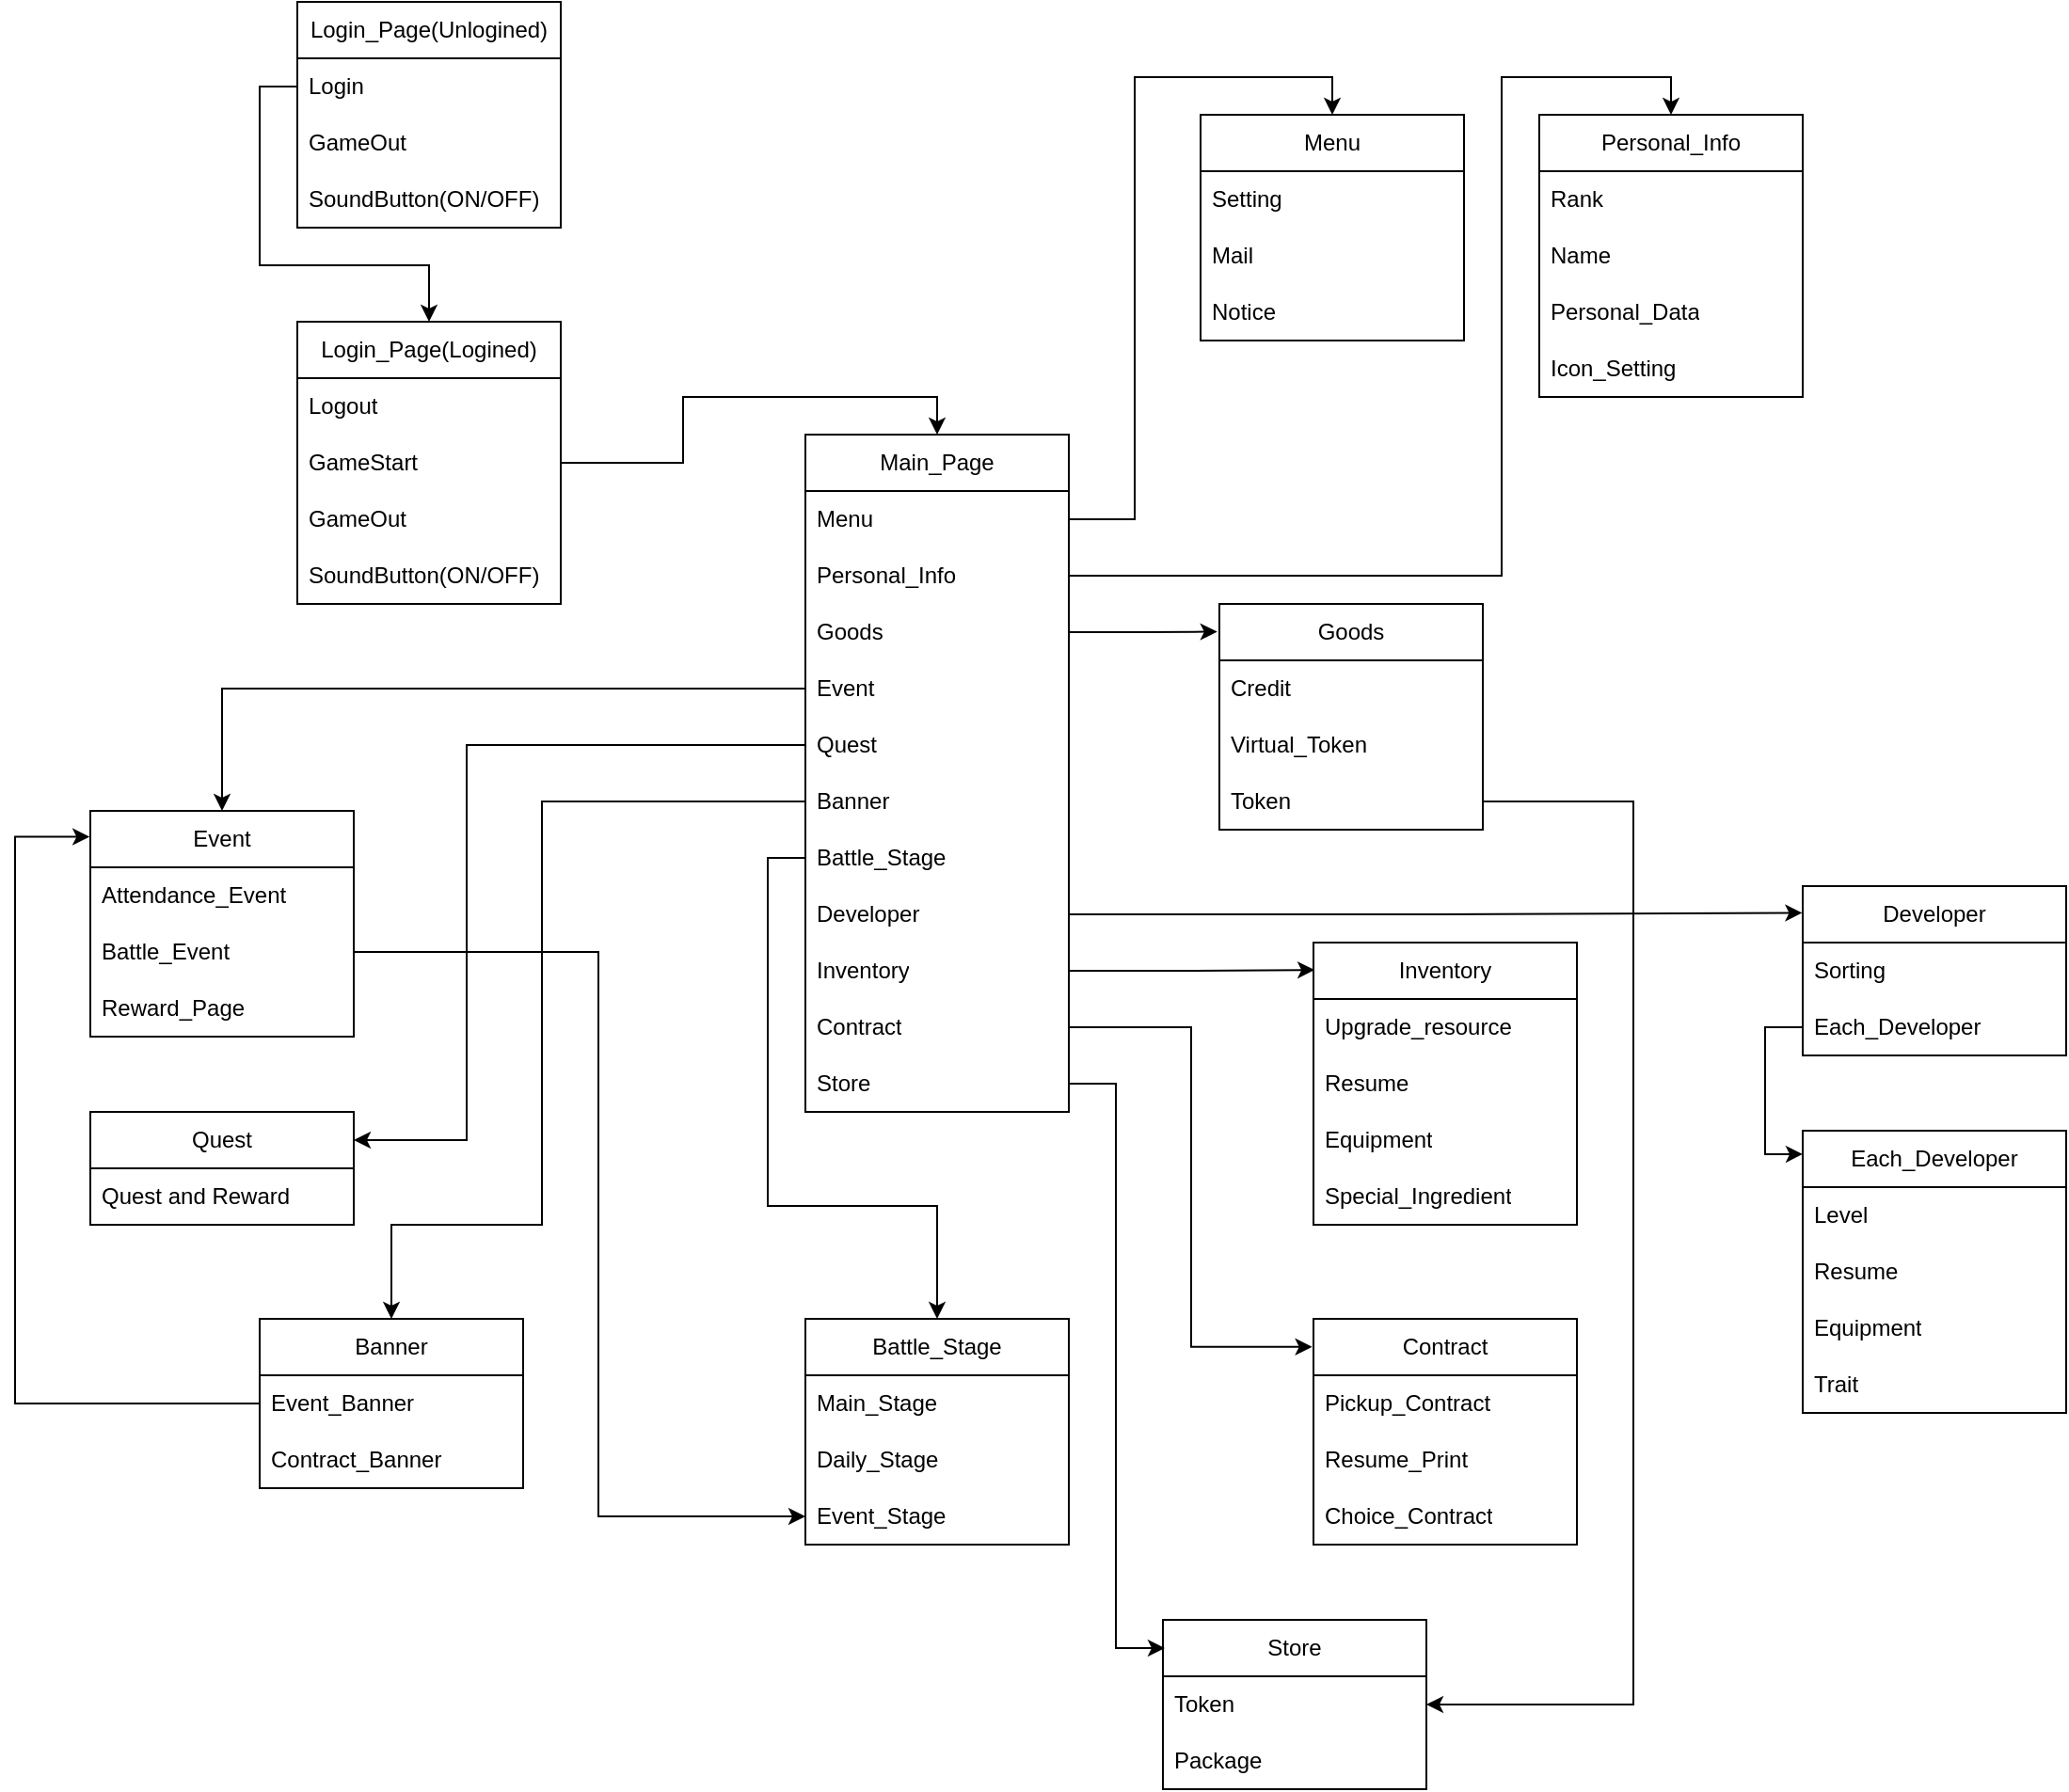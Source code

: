 <mxfile version="21.7.5" type="device">
  <diagram id="C5RBs43oDa-KdzZeNtuy" name="Page-1">
    <mxGraphModel dx="3392" dy="1648" grid="1" gridSize="10" guides="1" tooltips="1" connect="1" arrows="1" fold="1" page="1" pageScale="1" pageWidth="827" pageHeight="1169" math="0" shadow="0">
      <root>
        <mxCell id="WIyWlLk6GJQsqaUBKTNV-0" />
        <mxCell id="WIyWlLk6GJQsqaUBKTNV-1" parent="WIyWlLk6GJQsqaUBKTNV-0" />
        <mxCell id="oe8OLzddRAfGuann1k94-2" value="Main_Page" style="swimlane;fontStyle=0;childLayout=stackLayout;horizontal=1;startSize=30;horizontalStack=0;resizeParent=1;resizeParentMax=0;resizeLast=0;collapsible=1;marginBottom=0;whiteSpace=wrap;html=1;" parent="WIyWlLk6GJQsqaUBKTNV-1" vertex="1">
          <mxGeometry x="-100" y="340" width="140" height="360" as="geometry" />
        </mxCell>
        <mxCell id="oe8OLzddRAfGuann1k94-3" value="Menu" style="text;strokeColor=none;fillColor=none;align=left;verticalAlign=middle;spacingLeft=4;spacingRight=4;overflow=hidden;points=[[0,0.5],[1,0.5]];portConstraint=eastwest;rotatable=0;whiteSpace=wrap;html=1;" parent="oe8OLzddRAfGuann1k94-2" vertex="1">
          <mxGeometry y="30" width="140" height="30" as="geometry" />
        </mxCell>
        <mxCell id="oe8OLzddRAfGuann1k94-4" value="Personal_Info" style="text;strokeColor=none;fillColor=none;align=left;verticalAlign=middle;spacingLeft=4;spacingRight=4;overflow=hidden;points=[[0,0.5],[1,0.5]];portConstraint=eastwest;rotatable=0;whiteSpace=wrap;html=1;" parent="oe8OLzddRAfGuann1k94-2" vertex="1">
          <mxGeometry y="60" width="140" height="30" as="geometry" />
        </mxCell>
        <mxCell id="oe8OLzddRAfGuann1k94-27" value="Goods" style="text;strokeColor=none;fillColor=none;align=left;verticalAlign=middle;spacingLeft=4;spacingRight=4;overflow=hidden;points=[[0,0.5],[1,0.5]];portConstraint=eastwest;rotatable=0;whiteSpace=wrap;html=1;" parent="oe8OLzddRAfGuann1k94-2" vertex="1">
          <mxGeometry y="90" width="140" height="30" as="geometry" />
        </mxCell>
        <mxCell id="oe8OLzddRAfGuann1k94-28" value="Event" style="text;strokeColor=none;fillColor=none;align=left;verticalAlign=middle;spacingLeft=4;spacingRight=4;overflow=hidden;points=[[0,0.5],[1,0.5]];portConstraint=eastwest;rotatable=0;whiteSpace=wrap;html=1;" parent="oe8OLzddRAfGuann1k94-2" vertex="1">
          <mxGeometry y="120" width="140" height="30" as="geometry" />
        </mxCell>
        <mxCell id="oe8OLzddRAfGuann1k94-29" value="Quest" style="text;strokeColor=none;fillColor=none;align=left;verticalAlign=middle;spacingLeft=4;spacingRight=4;overflow=hidden;points=[[0,0.5],[1,0.5]];portConstraint=eastwest;rotatable=0;whiteSpace=wrap;html=1;" parent="oe8OLzddRAfGuann1k94-2" vertex="1">
          <mxGeometry y="150" width="140" height="30" as="geometry" />
        </mxCell>
        <mxCell id="oe8OLzddRAfGuann1k94-33" value="Banner" style="text;strokeColor=none;fillColor=none;align=left;verticalAlign=middle;spacingLeft=4;spacingRight=4;overflow=hidden;points=[[0,0.5],[1,0.5]];portConstraint=eastwest;rotatable=0;whiteSpace=wrap;html=1;" parent="oe8OLzddRAfGuann1k94-2" vertex="1">
          <mxGeometry y="180" width="140" height="30" as="geometry" />
        </mxCell>
        <mxCell id="oe8OLzddRAfGuann1k94-32" value="Battle_Stage" style="text;strokeColor=none;fillColor=none;align=left;verticalAlign=middle;spacingLeft=4;spacingRight=4;overflow=hidden;points=[[0,0.5],[1,0.5]];portConstraint=eastwest;rotatable=0;whiteSpace=wrap;html=1;" parent="oe8OLzddRAfGuann1k94-2" vertex="1">
          <mxGeometry y="210" width="140" height="30" as="geometry" />
        </mxCell>
        <mxCell id="oe8OLzddRAfGuann1k94-31" value="Developer" style="text;strokeColor=none;fillColor=none;align=left;verticalAlign=middle;spacingLeft=4;spacingRight=4;overflow=hidden;points=[[0,0.5],[1,0.5]];portConstraint=eastwest;rotatable=0;whiteSpace=wrap;html=1;" parent="oe8OLzddRAfGuann1k94-2" vertex="1">
          <mxGeometry y="240" width="140" height="30" as="geometry" />
        </mxCell>
        <mxCell id="oe8OLzddRAfGuann1k94-30" value="Inventory" style="text;strokeColor=none;fillColor=none;align=left;verticalAlign=middle;spacingLeft=4;spacingRight=4;overflow=hidden;points=[[0,0.5],[1,0.5]];portConstraint=eastwest;rotatable=0;whiteSpace=wrap;html=1;" parent="oe8OLzddRAfGuann1k94-2" vertex="1">
          <mxGeometry y="270" width="140" height="30" as="geometry" />
        </mxCell>
        <mxCell id="oe8OLzddRAfGuann1k94-37" value="Contract" style="text;strokeColor=none;fillColor=none;align=left;verticalAlign=middle;spacingLeft=4;spacingRight=4;overflow=hidden;points=[[0,0.5],[1,0.5]];portConstraint=eastwest;rotatable=0;whiteSpace=wrap;html=1;" parent="oe8OLzddRAfGuann1k94-2" vertex="1">
          <mxGeometry y="300" width="140" height="30" as="geometry" />
        </mxCell>
        <mxCell id="oe8OLzddRAfGuann1k94-34" value="Store" style="text;strokeColor=none;fillColor=none;align=left;verticalAlign=middle;spacingLeft=4;spacingRight=4;overflow=hidden;points=[[0,0.5],[1,0.5]];portConstraint=eastwest;rotatable=0;whiteSpace=wrap;html=1;" parent="oe8OLzddRAfGuann1k94-2" vertex="1">
          <mxGeometry y="330" width="140" height="30" as="geometry" />
        </mxCell>
        <mxCell id="oe8OLzddRAfGuann1k94-6" value="Login_Page(Unlogined)" style="swimlane;fontStyle=0;childLayout=stackLayout;horizontal=1;startSize=30;horizontalStack=0;resizeParent=1;resizeParentMax=0;resizeLast=0;collapsible=1;marginBottom=0;whiteSpace=wrap;html=1;" parent="WIyWlLk6GJQsqaUBKTNV-1" vertex="1">
          <mxGeometry x="-370" y="110" width="140" height="120" as="geometry" />
        </mxCell>
        <mxCell id="oe8OLzddRAfGuann1k94-7" value="Login" style="text;strokeColor=none;fillColor=none;align=left;verticalAlign=middle;spacingLeft=4;spacingRight=4;overflow=hidden;points=[[0,0.5],[1,0.5]];portConstraint=eastwest;rotatable=0;whiteSpace=wrap;html=1;" parent="oe8OLzddRAfGuann1k94-6" vertex="1">
          <mxGeometry y="30" width="140" height="30" as="geometry" />
        </mxCell>
        <mxCell id="oe8OLzddRAfGuann1k94-9" value="GameOut" style="text;strokeColor=none;fillColor=none;align=left;verticalAlign=middle;spacingLeft=4;spacingRight=4;overflow=hidden;points=[[0,0.5],[1,0.5]];portConstraint=eastwest;rotatable=0;whiteSpace=wrap;html=1;" parent="oe8OLzddRAfGuann1k94-6" vertex="1">
          <mxGeometry y="60" width="140" height="30" as="geometry" />
        </mxCell>
        <mxCell id="oe8OLzddRAfGuann1k94-21" value="SoundButton(ON/OFF)" style="text;strokeColor=none;fillColor=none;align=left;verticalAlign=middle;spacingLeft=4;spacingRight=4;overflow=hidden;points=[[0,0.5],[1,0.5]];portConstraint=eastwest;rotatable=0;whiteSpace=wrap;html=1;" parent="oe8OLzddRAfGuann1k94-6" vertex="1">
          <mxGeometry y="90" width="140" height="30" as="geometry" />
        </mxCell>
        <mxCell id="oe8OLzddRAfGuann1k94-12" value="Login_Page(Logined)" style="swimlane;fontStyle=0;childLayout=stackLayout;horizontal=1;startSize=30;horizontalStack=0;resizeParent=1;resizeParentMax=0;resizeLast=0;collapsible=1;marginBottom=0;whiteSpace=wrap;html=1;" parent="WIyWlLk6GJQsqaUBKTNV-1" vertex="1">
          <mxGeometry x="-370" y="280" width="140" height="150" as="geometry">
            <mxRectangle x="-770" y="220" width="160" height="30" as="alternateBounds" />
          </mxGeometry>
        </mxCell>
        <mxCell id="oe8OLzddRAfGuann1k94-14" value="Logout" style="text;strokeColor=none;fillColor=none;align=left;verticalAlign=middle;spacingLeft=4;spacingRight=4;overflow=hidden;points=[[0,0.5],[1,0.5]];portConstraint=eastwest;rotatable=0;whiteSpace=wrap;html=1;shadow=1;" parent="oe8OLzddRAfGuann1k94-12" vertex="1">
          <mxGeometry y="30" width="140" height="30" as="geometry" />
        </mxCell>
        <mxCell id="oe8OLzddRAfGuann1k94-13" value="GameStart" style="text;strokeColor=none;fillColor=none;align=left;verticalAlign=middle;spacingLeft=4;spacingRight=4;overflow=hidden;points=[[0,0.5],[1,0.5]];portConstraint=eastwest;rotatable=0;whiteSpace=wrap;html=1;" parent="oe8OLzddRAfGuann1k94-12" vertex="1">
          <mxGeometry y="60" width="140" height="30" as="geometry" />
        </mxCell>
        <mxCell id="oe8OLzddRAfGuann1k94-19" value="GameOut" style="text;strokeColor=none;fillColor=none;align=left;verticalAlign=middle;spacingLeft=4;spacingRight=4;overflow=hidden;points=[[0,0.5],[1,0.5]];portConstraint=eastwest;rotatable=0;whiteSpace=wrap;html=1;shadow=1;" parent="oe8OLzddRAfGuann1k94-12" vertex="1">
          <mxGeometry y="90" width="140" height="30" as="geometry" />
        </mxCell>
        <mxCell id="oe8OLzddRAfGuann1k94-22" value="SoundButton(ON/OFF)" style="text;strokeColor=none;fillColor=none;align=left;verticalAlign=middle;spacingLeft=4;spacingRight=4;overflow=hidden;points=[[0,0.5],[1,0.5]];portConstraint=eastwest;rotatable=0;whiteSpace=wrap;html=1;shadow=1;" parent="oe8OLzddRAfGuann1k94-12" vertex="1">
          <mxGeometry y="120" width="140" height="30" as="geometry" />
        </mxCell>
        <mxCell id="oe8OLzddRAfGuann1k94-35" style="edgeStyle=orthogonalEdgeStyle;rounded=0;orthogonalLoop=1;jettySize=auto;html=1;entryX=0.5;entryY=0;entryDx=0;entryDy=0;" parent="WIyWlLk6GJQsqaUBKTNV-1" source="oe8OLzddRAfGuann1k94-13" target="oe8OLzddRAfGuann1k94-2" edge="1">
          <mxGeometry relative="1" as="geometry" />
        </mxCell>
        <mxCell id="oe8OLzddRAfGuann1k94-36" style="edgeStyle=orthogonalEdgeStyle;rounded=0;orthogonalLoop=1;jettySize=auto;html=1;entryX=0.5;entryY=0;entryDx=0;entryDy=0;" parent="WIyWlLk6GJQsqaUBKTNV-1" source="oe8OLzddRAfGuann1k94-7" target="oe8OLzddRAfGuann1k94-12" edge="1">
          <mxGeometry relative="1" as="geometry">
            <Array as="points">
              <mxPoint x="-390" y="155" />
              <mxPoint x="-390" y="250" />
              <mxPoint x="-300" y="250" />
            </Array>
          </mxGeometry>
        </mxCell>
        <mxCell id="oe8OLzddRAfGuann1k94-38" value="Menu" style="swimlane;fontStyle=0;childLayout=stackLayout;horizontal=1;startSize=30;horizontalStack=0;resizeParent=1;resizeParentMax=0;resizeLast=0;collapsible=1;marginBottom=0;whiteSpace=wrap;html=1;" parent="WIyWlLk6GJQsqaUBKTNV-1" vertex="1">
          <mxGeometry x="110" y="170" width="140" height="120" as="geometry" />
        </mxCell>
        <mxCell id="oe8OLzddRAfGuann1k94-39" value="Setting" style="text;strokeColor=none;fillColor=none;align=left;verticalAlign=middle;spacingLeft=4;spacingRight=4;overflow=hidden;points=[[0,0.5],[1,0.5]];portConstraint=eastwest;rotatable=0;whiteSpace=wrap;html=1;" parent="oe8OLzddRAfGuann1k94-38" vertex="1">
          <mxGeometry y="30" width="140" height="30" as="geometry" />
        </mxCell>
        <mxCell id="oe8OLzddRAfGuann1k94-40" value="Mail" style="text;strokeColor=none;fillColor=none;align=left;verticalAlign=middle;spacingLeft=4;spacingRight=4;overflow=hidden;points=[[0,0.5],[1,0.5]];portConstraint=eastwest;rotatable=0;whiteSpace=wrap;html=1;" parent="oe8OLzddRAfGuann1k94-38" vertex="1">
          <mxGeometry y="60" width="140" height="30" as="geometry" />
        </mxCell>
        <mxCell id="oe8OLzddRAfGuann1k94-41" value="Notice" style="text;strokeColor=none;fillColor=none;align=left;verticalAlign=middle;spacingLeft=4;spacingRight=4;overflow=hidden;points=[[0,0.5],[1,0.5]];portConstraint=eastwest;rotatable=0;whiteSpace=wrap;html=1;" parent="oe8OLzddRAfGuann1k94-38" vertex="1">
          <mxGeometry y="90" width="140" height="30" as="geometry" />
        </mxCell>
        <mxCell id="oe8OLzddRAfGuann1k94-42" style="edgeStyle=orthogonalEdgeStyle;rounded=0;orthogonalLoop=1;jettySize=auto;html=1;entryX=0.5;entryY=0;entryDx=0;entryDy=0;" parent="WIyWlLk6GJQsqaUBKTNV-1" source="oe8OLzddRAfGuann1k94-3" target="oe8OLzddRAfGuann1k94-38" edge="1">
          <mxGeometry relative="1" as="geometry" />
        </mxCell>
        <mxCell id="oe8OLzddRAfGuann1k94-47" value="Personal_Info" style="swimlane;fontStyle=0;childLayout=stackLayout;horizontal=1;startSize=30;horizontalStack=0;resizeParent=1;resizeParentMax=0;resizeLast=0;collapsible=1;marginBottom=0;whiteSpace=wrap;html=1;" parent="WIyWlLk6GJQsqaUBKTNV-1" vertex="1">
          <mxGeometry x="290" y="170" width="140" height="150" as="geometry" />
        </mxCell>
        <mxCell id="oe8OLzddRAfGuann1k94-48" value="Rank" style="text;strokeColor=none;fillColor=none;align=left;verticalAlign=middle;spacingLeft=4;spacingRight=4;overflow=hidden;points=[[0,0.5],[1,0.5]];portConstraint=eastwest;rotatable=0;whiteSpace=wrap;html=1;" parent="oe8OLzddRAfGuann1k94-47" vertex="1">
          <mxGeometry y="30" width="140" height="30" as="geometry" />
        </mxCell>
        <mxCell id="oe8OLzddRAfGuann1k94-49" value="Name" style="text;strokeColor=none;fillColor=none;align=left;verticalAlign=middle;spacingLeft=4;spacingRight=4;overflow=hidden;points=[[0,0.5],[1,0.5]];portConstraint=eastwest;rotatable=0;whiteSpace=wrap;html=1;" parent="oe8OLzddRAfGuann1k94-47" vertex="1">
          <mxGeometry y="60" width="140" height="30" as="geometry" />
        </mxCell>
        <mxCell id="oe8OLzddRAfGuann1k94-50" value="Personal_Data" style="text;strokeColor=none;fillColor=none;align=left;verticalAlign=middle;spacingLeft=4;spacingRight=4;overflow=hidden;points=[[0,0.5],[1,0.5]];portConstraint=eastwest;rotatable=0;whiteSpace=wrap;html=1;" parent="oe8OLzddRAfGuann1k94-47" vertex="1">
          <mxGeometry y="90" width="140" height="30" as="geometry" />
        </mxCell>
        <mxCell id="oe8OLzddRAfGuann1k94-52" value="Icon_Setting" style="text;strokeColor=none;fillColor=none;align=left;verticalAlign=middle;spacingLeft=4;spacingRight=4;overflow=hidden;points=[[0,0.5],[1,0.5]];portConstraint=eastwest;rotatable=0;whiteSpace=wrap;html=1;" parent="oe8OLzddRAfGuann1k94-47" vertex="1">
          <mxGeometry y="120" width="140" height="30" as="geometry" />
        </mxCell>
        <mxCell id="oe8OLzddRAfGuann1k94-53" style="edgeStyle=orthogonalEdgeStyle;rounded=0;orthogonalLoop=1;jettySize=auto;html=1;entryX=0.5;entryY=0;entryDx=0;entryDy=0;" parent="WIyWlLk6GJQsqaUBKTNV-1" source="oe8OLzddRAfGuann1k94-4" target="oe8OLzddRAfGuann1k94-47" edge="1">
          <mxGeometry relative="1" as="geometry">
            <Array as="points">
              <mxPoint x="270" y="415" />
              <mxPoint x="270" y="150" />
              <mxPoint x="360" y="150" />
            </Array>
          </mxGeometry>
        </mxCell>
        <mxCell id="oe8OLzddRAfGuann1k94-55" value="Event" style="swimlane;fontStyle=0;childLayout=stackLayout;horizontal=1;startSize=30;horizontalStack=0;resizeParent=1;resizeParentMax=0;resizeLast=0;collapsible=1;marginBottom=0;whiteSpace=wrap;html=1;" parent="WIyWlLk6GJQsqaUBKTNV-1" vertex="1">
          <mxGeometry x="-480" y="540" width="140" height="120" as="geometry" />
        </mxCell>
        <mxCell id="oe8OLzddRAfGuann1k94-56" value="Attendance_Event" style="text;strokeColor=none;fillColor=none;align=left;verticalAlign=middle;spacingLeft=4;spacingRight=4;overflow=hidden;points=[[0,0.5],[1,0.5]];portConstraint=eastwest;rotatable=0;whiteSpace=wrap;html=1;" parent="oe8OLzddRAfGuann1k94-55" vertex="1">
          <mxGeometry y="30" width="140" height="30" as="geometry" />
        </mxCell>
        <mxCell id="oe8OLzddRAfGuann1k94-57" value="Battle_Event" style="text;strokeColor=none;fillColor=none;align=left;verticalAlign=middle;spacingLeft=4;spacingRight=4;overflow=hidden;points=[[0,0.5],[1,0.5]];portConstraint=eastwest;rotatable=0;whiteSpace=wrap;html=1;" parent="oe8OLzddRAfGuann1k94-55" vertex="1">
          <mxGeometry y="60" width="140" height="30" as="geometry" />
        </mxCell>
        <mxCell id="oe8OLzddRAfGuann1k94-58" value="Reward_Page" style="text;strokeColor=none;fillColor=none;align=left;verticalAlign=middle;spacingLeft=4;spacingRight=4;overflow=hidden;points=[[0,0.5],[1,0.5]];portConstraint=eastwest;rotatable=0;whiteSpace=wrap;html=1;" parent="oe8OLzddRAfGuann1k94-55" vertex="1">
          <mxGeometry y="90" width="140" height="30" as="geometry" />
        </mxCell>
        <mxCell id="oe8OLzddRAfGuann1k94-60" style="edgeStyle=orthogonalEdgeStyle;rounded=0;orthogonalLoop=1;jettySize=auto;html=1;entryX=0.5;entryY=0;entryDx=0;entryDy=0;" parent="WIyWlLk6GJQsqaUBKTNV-1" source="oe8OLzddRAfGuann1k94-28" target="oe8OLzddRAfGuann1k94-55" edge="1">
          <mxGeometry relative="1" as="geometry">
            <Array as="points">
              <mxPoint x="-410" y="475" />
            </Array>
          </mxGeometry>
        </mxCell>
        <mxCell id="oe8OLzddRAfGuann1k94-61" value="Quest" style="swimlane;fontStyle=0;childLayout=stackLayout;horizontal=1;startSize=30;horizontalStack=0;resizeParent=1;resizeParentMax=0;resizeLast=0;collapsible=1;marginBottom=0;whiteSpace=wrap;html=1;" parent="WIyWlLk6GJQsqaUBKTNV-1" vertex="1">
          <mxGeometry x="-480" y="700" width="140" height="60" as="geometry" />
        </mxCell>
        <mxCell id="oe8OLzddRAfGuann1k94-62" value="Quest and Reward" style="text;strokeColor=none;fillColor=none;align=left;verticalAlign=middle;spacingLeft=4;spacingRight=4;overflow=hidden;points=[[0,0.5],[1,0.5]];portConstraint=eastwest;rotatable=0;whiteSpace=wrap;html=1;" parent="oe8OLzddRAfGuann1k94-61" vertex="1">
          <mxGeometry y="30" width="140" height="30" as="geometry" />
        </mxCell>
        <mxCell id="oe8OLzddRAfGuann1k94-65" style="edgeStyle=orthogonalEdgeStyle;rounded=0;orthogonalLoop=1;jettySize=auto;html=1;entryX=1;entryY=0.25;entryDx=0;entryDy=0;" parent="WIyWlLk6GJQsqaUBKTNV-1" source="oe8OLzddRAfGuann1k94-29" target="oe8OLzddRAfGuann1k94-61" edge="1">
          <mxGeometry relative="1" as="geometry">
            <Array as="points">
              <mxPoint x="-280" y="505" />
              <mxPoint x="-280" y="715" />
            </Array>
          </mxGeometry>
        </mxCell>
        <mxCell id="oe8OLzddRAfGuann1k94-66" value="Banner" style="swimlane;fontStyle=0;childLayout=stackLayout;horizontal=1;startSize=30;horizontalStack=0;resizeParent=1;resizeParentMax=0;resizeLast=0;collapsible=1;marginBottom=0;whiteSpace=wrap;html=1;" parent="WIyWlLk6GJQsqaUBKTNV-1" vertex="1">
          <mxGeometry x="-390" y="810" width="140" height="90" as="geometry" />
        </mxCell>
        <mxCell id="oe8OLzddRAfGuann1k94-67" value="Event_Banner" style="text;strokeColor=none;fillColor=none;align=left;verticalAlign=middle;spacingLeft=4;spacingRight=4;overflow=hidden;points=[[0,0.5],[1,0.5]];portConstraint=eastwest;rotatable=0;whiteSpace=wrap;html=1;" parent="oe8OLzddRAfGuann1k94-66" vertex="1">
          <mxGeometry y="30" width="140" height="30" as="geometry" />
        </mxCell>
        <mxCell id="oe8OLzddRAfGuann1k94-73" value="Contract_Banner" style="text;strokeColor=none;fillColor=none;align=left;verticalAlign=middle;spacingLeft=4;spacingRight=4;overflow=hidden;points=[[0,0.5],[1,0.5]];portConstraint=eastwest;rotatable=0;whiteSpace=wrap;html=1;" parent="oe8OLzddRAfGuann1k94-66" vertex="1">
          <mxGeometry y="60" width="140" height="30" as="geometry" />
        </mxCell>
        <mxCell id="oe8OLzddRAfGuann1k94-70" style="edgeStyle=orthogonalEdgeStyle;rounded=0;orthogonalLoop=1;jettySize=auto;html=1;entryX=0.5;entryY=0;entryDx=0;entryDy=0;" parent="WIyWlLk6GJQsqaUBKTNV-1" source="oe8OLzddRAfGuann1k94-33" target="oe8OLzddRAfGuann1k94-66" edge="1">
          <mxGeometry relative="1" as="geometry">
            <Array as="points">
              <mxPoint x="-240" y="535" />
              <mxPoint x="-240" y="760" />
              <mxPoint x="-320" y="760" />
            </Array>
          </mxGeometry>
        </mxCell>
        <mxCell id="oe8OLzddRAfGuann1k94-72" style="edgeStyle=orthogonalEdgeStyle;rounded=0;orthogonalLoop=1;jettySize=auto;html=1;entryX=-0.003;entryY=0.115;entryDx=0;entryDy=0;entryPerimeter=0;" parent="WIyWlLk6GJQsqaUBKTNV-1" source="oe8OLzddRAfGuann1k94-67" target="oe8OLzddRAfGuann1k94-55" edge="1">
          <mxGeometry relative="1" as="geometry">
            <mxPoint x="-510" y="570" as="targetPoint" />
            <Array as="points">
              <mxPoint x="-520" y="855" />
              <mxPoint x="-520" y="554" />
            </Array>
          </mxGeometry>
        </mxCell>
        <mxCell id="oe8OLzddRAfGuann1k94-74" value="Battle_Stage" style="swimlane;fontStyle=0;childLayout=stackLayout;horizontal=1;startSize=30;horizontalStack=0;resizeParent=1;resizeParentMax=0;resizeLast=0;collapsible=1;marginBottom=0;whiteSpace=wrap;html=1;" parent="WIyWlLk6GJQsqaUBKTNV-1" vertex="1">
          <mxGeometry x="-100" y="810" width="140" height="120" as="geometry" />
        </mxCell>
        <mxCell id="oe8OLzddRAfGuann1k94-75" value="Main_Stage" style="text;strokeColor=none;fillColor=none;align=left;verticalAlign=middle;spacingLeft=4;spacingRight=4;overflow=hidden;points=[[0,0.5],[1,0.5]];portConstraint=eastwest;rotatable=0;whiteSpace=wrap;html=1;" parent="oe8OLzddRAfGuann1k94-74" vertex="1">
          <mxGeometry y="30" width="140" height="30" as="geometry" />
        </mxCell>
        <mxCell id="oe8OLzddRAfGuann1k94-76" value="Daily_Stage" style="text;strokeColor=none;fillColor=none;align=left;verticalAlign=middle;spacingLeft=4;spacingRight=4;overflow=hidden;points=[[0,0.5],[1,0.5]];portConstraint=eastwest;rotatable=0;whiteSpace=wrap;html=1;" parent="oe8OLzddRAfGuann1k94-74" vertex="1">
          <mxGeometry y="60" width="140" height="30" as="geometry" />
        </mxCell>
        <mxCell id="oe8OLzddRAfGuann1k94-77" value="Event_Stage" style="text;strokeColor=none;fillColor=none;align=left;verticalAlign=middle;spacingLeft=4;spacingRight=4;overflow=hidden;points=[[0,0.5],[1,0.5]];portConstraint=eastwest;rotatable=0;whiteSpace=wrap;html=1;" parent="oe8OLzddRAfGuann1k94-74" vertex="1">
          <mxGeometry y="90" width="140" height="30" as="geometry" />
        </mxCell>
        <mxCell id="oe8OLzddRAfGuann1k94-78" style="edgeStyle=orthogonalEdgeStyle;rounded=0;orthogonalLoop=1;jettySize=auto;html=1;" parent="WIyWlLk6GJQsqaUBKTNV-1" source="oe8OLzddRAfGuann1k94-32" target="oe8OLzddRAfGuann1k94-74" edge="1">
          <mxGeometry relative="1" as="geometry">
            <Array as="points">
              <mxPoint x="-120" y="565" />
              <mxPoint x="-120" y="750" />
              <mxPoint x="-30" y="750" />
            </Array>
          </mxGeometry>
        </mxCell>
        <mxCell id="oe8OLzddRAfGuann1k94-80" style="edgeStyle=orthogonalEdgeStyle;rounded=0;orthogonalLoop=1;jettySize=auto;html=1;entryX=0;entryY=0.5;entryDx=0;entryDy=0;" parent="WIyWlLk6GJQsqaUBKTNV-1" source="oe8OLzddRAfGuann1k94-57" target="oe8OLzddRAfGuann1k94-77" edge="1">
          <mxGeometry relative="1" as="geometry">
            <Array as="points">
              <mxPoint x="-210" y="615" />
              <mxPoint x="-210" y="915" />
            </Array>
          </mxGeometry>
        </mxCell>
        <mxCell id="oe8OLzddRAfGuann1k94-82" value="Developer" style="swimlane;fontStyle=0;childLayout=stackLayout;horizontal=1;startSize=30;horizontalStack=0;resizeParent=1;resizeParentMax=0;resizeLast=0;collapsible=1;marginBottom=0;whiteSpace=wrap;html=1;" parent="WIyWlLk6GJQsqaUBKTNV-1" vertex="1">
          <mxGeometry x="430" y="580" width="140" height="90" as="geometry" />
        </mxCell>
        <mxCell id="oe8OLzddRAfGuann1k94-84" value="Sorting" style="text;strokeColor=none;fillColor=none;align=left;verticalAlign=middle;spacingLeft=4;spacingRight=4;overflow=hidden;points=[[0,0.5],[1,0.5]];portConstraint=eastwest;rotatable=0;whiteSpace=wrap;html=1;" parent="oe8OLzddRAfGuann1k94-82" vertex="1">
          <mxGeometry y="30" width="140" height="30" as="geometry" />
        </mxCell>
        <mxCell id="oe8OLzddRAfGuann1k94-85" value="Each_Developer" style="text;strokeColor=none;fillColor=none;align=left;verticalAlign=middle;spacingLeft=4;spacingRight=4;overflow=hidden;points=[[0,0.5],[1,0.5]];portConstraint=eastwest;rotatable=0;whiteSpace=wrap;html=1;" parent="oe8OLzddRAfGuann1k94-82" vertex="1">
          <mxGeometry y="60" width="140" height="30" as="geometry" />
        </mxCell>
        <mxCell id="oe8OLzddRAfGuann1k94-87" style="edgeStyle=orthogonalEdgeStyle;rounded=0;orthogonalLoop=1;jettySize=auto;html=1;entryX=-0.002;entryY=0.158;entryDx=0;entryDy=0;entryPerimeter=0;" parent="WIyWlLk6GJQsqaUBKTNV-1" source="oe8OLzddRAfGuann1k94-31" target="oe8OLzddRAfGuann1k94-82" edge="1">
          <mxGeometry relative="1" as="geometry" />
        </mxCell>
        <mxCell id="oe8OLzddRAfGuann1k94-88" value="Inventory" style="swimlane;fontStyle=0;childLayout=stackLayout;horizontal=1;startSize=30;horizontalStack=0;resizeParent=1;resizeParentMax=0;resizeLast=0;collapsible=1;marginBottom=0;whiteSpace=wrap;html=1;" parent="WIyWlLk6GJQsqaUBKTNV-1" vertex="1">
          <mxGeometry x="170" y="610" width="140" height="150" as="geometry" />
        </mxCell>
        <mxCell id="oe8OLzddRAfGuann1k94-89" value="Upgrade_resource" style="text;strokeColor=none;fillColor=none;align=left;verticalAlign=middle;spacingLeft=4;spacingRight=4;overflow=hidden;points=[[0,0.5],[1,0.5]];portConstraint=eastwest;rotatable=0;whiteSpace=wrap;html=1;" parent="oe8OLzddRAfGuann1k94-88" vertex="1">
          <mxGeometry y="30" width="140" height="30" as="geometry" />
        </mxCell>
        <mxCell id="oe8OLzddRAfGuann1k94-90" value="Resume" style="text;strokeColor=none;fillColor=none;align=left;verticalAlign=middle;spacingLeft=4;spacingRight=4;overflow=hidden;points=[[0,0.5],[1,0.5]];portConstraint=eastwest;rotatable=0;whiteSpace=wrap;html=1;" parent="oe8OLzddRAfGuann1k94-88" vertex="1">
          <mxGeometry y="60" width="140" height="30" as="geometry" />
        </mxCell>
        <mxCell id="oe8OLzddRAfGuann1k94-91" value="Equipment" style="text;strokeColor=none;fillColor=none;align=left;verticalAlign=middle;spacingLeft=4;spacingRight=4;overflow=hidden;points=[[0,0.5],[1,0.5]];portConstraint=eastwest;rotatable=0;whiteSpace=wrap;html=1;" parent="oe8OLzddRAfGuann1k94-88" vertex="1">
          <mxGeometry y="90" width="140" height="30" as="geometry" />
        </mxCell>
        <mxCell id="oe8OLzddRAfGuann1k94-93" value="Special_Ingredient" style="text;strokeColor=none;fillColor=none;align=left;verticalAlign=middle;spacingLeft=4;spacingRight=4;overflow=hidden;points=[[0,0.5],[1,0.5]];portConstraint=eastwest;rotatable=0;whiteSpace=wrap;html=1;" parent="oe8OLzddRAfGuann1k94-88" vertex="1">
          <mxGeometry y="120" width="140" height="30" as="geometry" />
        </mxCell>
        <mxCell id="oe8OLzddRAfGuann1k94-94" style="edgeStyle=orthogonalEdgeStyle;rounded=0;orthogonalLoop=1;jettySize=auto;html=1;entryX=0.004;entryY=0.097;entryDx=0;entryDy=0;entryPerimeter=0;" parent="WIyWlLk6GJQsqaUBKTNV-1" source="oe8OLzddRAfGuann1k94-30" target="oe8OLzddRAfGuann1k94-88" edge="1">
          <mxGeometry relative="1" as="geometry" />
        </mxCell>
        <mxCell id="oe8OLzddRAfGuann1k94-95" value="Contract" style="swimlane;fontStyle=0;childLayout=stackLayout;horizontal=1;startSize=30;horizontalStack=0;resizeParent=1;resizeParentMax=0;resizeLast=0;collapsible=1;marginBottom=0;whiteSpace=wrap;html=1;" parent="WIyWlLk6GJQsqaUBKTNV-1" vertex="1">
          <mxGeometry x="170" y="810" width="140" height="120" as="geometry" />
        </mxCell>
        <mxCell id="oe8OLzddRAfGuann1k94-96" value="Pickup_Contract" style="text;strokeColor=none;fillColor=none;align=left;verticalAlign=middle;spacingLeft=4;spacingRight=4;overflow=hidden;points=[[0,0.5],[1,0.5]];portConstraint=eastwest;rotatable=0;whiteSpace=wrap;html=1;" parent="oe8OLzddRAfGuann1k94-95" vertex="1">
          <mxGeometry y="30" width="140" height="30" as="geometry" />
        </mxCell>
        <mxCell id="oe8OLzddRAfGuann1k94-97" value="Resume_Print" style="text;strokeColor=none;fillColor=none;align=left;verticalAlign=middle;spacingLeft=4;spacingRight=4;overflow=hidden;points=[[0,0.5],[1,0.5]];portConstraint=eastwest;rotatable=0;whiteSpace=wrap;html=1;" parent="oe8OLzddRAfGuann1k94-95" vertex="1">
          <mxGeometry y="60" width="140" height="30" as="geometry" />
        </mxCell>
        <mxCell id="oe8OLzddRAfGuann1k94-98" value="Choice_Contract" style="text;strokeColor=none;fillColor=none;align=left;verticalAlign=middle;spacingLeft=4;spacingRight=4;overflow=hidden;points=[[0,0.5],[1,0.5]];portConstraint=eastwest;rotatable=0;whiteSpace=wrap;html=1;" parent="oe8OLzddRAfGuann1k94-95" vertex="1">
          <mxGeometry y="90" width="140" height="30" as="geometry" />
        </mxCell>
        <mxCell id="oe8OLzddRAfGuann1k94-99" style="edgeStyle=orthogonalEdgeStyle;rounded=0;orthogonalLoop=1;jettySize=auto;html=1;entryX=-0.005;entryY=0.124;entryDx=0;entryDy=0;entryPerimeter=0;" parent="WIyWlLk6GJQsqaUBKTNV-1" source="oe8OLzddRAfGuann1k94-37" target="oe8OLzddRAfGuann1k94-95" edge="1">
          <mxGeometry relative="1" as="geometry" />
        </mxCell>
        <mxCell id="oe8OLzddRAfGuann1k94-100" value="Store" style="swimlane;fontStyle=0;childLayout=stackLayout;horizontal=1;startSize=30;horizontalStack=0;resizeParent=1;resizeParentMax=0;resizeLast=0;collapsible=1;marginBottom=0;whiteSpace=wrap;html=1;" parent="WIyWlLk6GJQsqaUBKTNV-1" vertex="1">
          <mxGeometry x="90" y="970" width="140" height="90" as="geometry" />
        </mxCell>
        <mxCell id="oe8OLzddRAfGuann1k94-101" value="Token" style="text;strokeColor=none;fillColor=none;align=left;verticalAlign=middle;spacingLeft=4;spacingRight=4;overflow=hidden;points=[[0,0.5],[1,0.5]];portConstraint=eastwest;rotatable=0;whiteSpace=wrap;html=1;" parent="oe8OLzddRAfGuann1k94-100" vertex="1">
          <mxGeometry y="30" width="140" height="30" as="geometry" />
        </mxCell>
        <mxCell id="oe8OLzddRAfGuann1k94-102" value="Package" style="text;strokeColor=none;fillColor=none;align=left;verticalAlign=middle;spacingLeft=4;spacingRight=4;overflow=hidden;points=[[0,0.5],[1,0.5]];portConstraint=eastwest;rotatable=0;whiteSpace=wrap;html=1;" parent="oe8OLzddRAfGuann1k94-100" vertex="1">
          <mxGeometry y="60" width="140" height="30" as="geometry" />
        </mxCell>
        <mxCell id="oe8OLzddRAfGuann1k94-104" style="edgeStyle=orthogonalEdgeStyle;rounded=0;orthogonalLoop=1;jettySize=auto;html=1;entryX=0.007;entryY=0.167;entryDx=0;entryDy=0;entryPerimeter=0;" parent="WIyWlLk6GJQsqaUBKTNV-1" source="oe8OLzddRAfGuann1k94-34" target="oe8OLzddRAfGuann1k94-100" edge="1">
          <mxGeometry relative="1" as="geometry" />
        </mxCell>
        <mxCell id="oe8OLzddRAfGuann1k94-105" value="Goods" style="swimlane;fontStyle=0;childLayout=stackLayout;horizontal=1;startSize=30;horizontalStack=0;resizeParent=1;resizeParentMax=0;resizeLast=0;collapsible=1;marginBottom=0;whiteSpace=wrap;html=1;" parent="WIyWlLk6GJQsqaUBKTNV-1" vertex="1">
          <mxGeometry x="120" y="430" width="140" height="120" as="geometry" />
        </mxCell>
        <mxCell id="oe8OLzddRAfGuann1k94-106" value="Credit" style="text;strokeColor=none;fillColor=none;align=left;verticalAlign=middle;spacingLeft=4;spacingRight=4;overflow=hidden;points=[[0,0.5],[1,0.5]];portConstraint=eastwest;rotatable=0;whiteSpace=wrap;html=1;" parent="oe8OLzddRAfGuann1k94-105" vertex="1">
          <mxGeometry y="30" width="140" height="30" as="geometry" />
        </mxCell>
        <mxCell id="oe8OLzddRAfGuann1k94-107" value="Virtual_Token" style="text;strokeColor=none;fillColor=none;align=left;verticalAlign=middle;spacingLeft=4;spacingRight=4;overflow=hidden;points=[[0,0.5],[1,0.5]];portConstraint=eastwest;rotatable=0;whiteSpace=wrap;html=1;" parent="oe8OLzddRAfGuann1k94-105" vertex="1">
          <mxGeometry y="60" width="140" height="30" as="geometry" />
        </mxCell>
        <mxCell id="oe8OLzddRAfGuann1k94-108" value="Token" style="text;strokeColor=none;fillColor=none;align=left;verticalAlign=middle;spacingLeft=4;spacingRight=4;overflow=hidden;points=[[0,0.5],[1,0.5]];portConstraint=eastwest;rotatable=0;whiteSpace=wrap;html=1;" parent="oe8OLzddRAfGuann1k94-105" vertex="1">
          <mxGeometry y="90" width="140" height="30" as="geometry" />
        </mxCell>
        <mxCell id="oe8OLzddRAfGuann1k94-109" style="edgeStyle=orthogonalEdgeStyle;rounded=0;orthogonalLoop=1;jettySize=auto;html=1;entryX=-0.008;entryY=0.123;entryDx=0;entryDy=0;entryPerimeter=0;" parent="WIyWlLk6GJQsqaUBKTNV-1" source="oe8OLzddRAfGuann1k94-27" target="oe8OLzddRAfGuann1k94-105" edge="1">
          <mxGeometry relative="1" as="geometry" />
        </mxCell>
        <mxCell id="oe8OLzddRAfGuann1k94-110" style="edgeStyle=orthogonalEdgeStyle;rounded=0;orthogonalLoop=1;jettySize=auto;html=1;entryX=1;entryY=0.5;entryDx=0;entryDy=0;" parent="WIyWlLk6GJQsqaUBKTNV-1" source="oe8OLzddRAfGuann1k94-108" target="oe8OLzddRAfGuann1k94-101" edge="1">
          <mxGeometry relative="1" as="geometry">
            <Array as="points">
              <mxPoint x="340" y="535" />
              <mxPoint x="340" y="1015" />
            </Array>
          </mxGeometry>
        </mxCell>
        <mxCell id="oe8OLzddRAfGuann1k94-112" value="Each_Developer" style="swimlane;fontStyle=0;childLayout=stackLayout;horizontal=1;startSize=30;horizontalStack=0;resizeParent=1;resizeParentMax=0;resizeLast=0;collapsible=1;marginBottom=0;whiteSpace=wrap;html=1;" parent="WIyWlLk6GJQsqaUBKTNV-1" vertex="1">
          <mxGeometry x="430" y="710" width="140" height="150" as="geometry" />
        </mxCell>
        <mxCell id="oe8OLzddRAfGuann1k94-113" value="Level" style="text;strokeColor=none;fillColor=none;align=left;verticalAlign=middle;spacingLeft=4;spacingRight=4;overflow=hidden;points=[[0,0.5],[1,0.5]];portConstraint=eastwest;rotatable=0;whiteSpace=wrap;html=1;" parent="oe8OLzddRAfGuann1k94-112" vertex="1">
          <mxGeometry y="30" width="140" height="30" as="geometry" />
        </mxCell>
        <mxCell id="oe8OLzddRAfGuann1k94-114" value="Resume" style="text;strokeColor=none;fillColor=none;align=left;verticalAlign=middle;spacingLeft=4;spacingRight=4;overflow=hidden;points=[[0,0.5],[1,0.5]];portConstraint=eastwest;rotatable=0;whiteSpace=wrap;html=1;" parent="oe8OLzddRAfGuann1k94-112" vertex="1">
          <mxGeometry y="60" width="140" height="30" as="geometry" />
        </mxCell>
        <mxCell id="oe8OLzddRAfGuann1k94-115" value="Equipment" style="text;strokeColor=none;fillColor=none;align=left;verticalAlign=middle;spacingLeft=4;spacingRight=4;overflow=hidden;points=[[0,0.5],[1,0.5]];portConstraint=eastwest;rotatable=0;whiteSpace=wrap;html=1;" parent="oe8OLzddRAfGuann1k94-112" vertex="1">
          <mxGeometry y="90" width="140" height="30" as="geometry" />
        </mxCell>
        <mxCell id="oe8OLzddRAfGuann1k94-117" value="Trait" style="text;strokeColor=none;fillColor=none;align=left;verticalAlign=middle;spacingLeft=4;spacingRight=4;overflow=hidden;points=[[0,0.5],[1,0.5]];portConstraint=eastwest;rotatable=0;whiteSpace=wrap;html=1;" parent="oe8OLzddRAfGuann1k94-112" vertex="1">
          <mxGeometry y="120" width="140" height="30" as="geometry" />
        </mxCell>
        <mxCell id="oe8OLzddRAfGuann1k94-116" style="edgeStyle=orthogonalEdgeStyle;rounded=0;orthogonalLoop=1;jettySize=auto;html=1;entryX=0;entryY=0.083;entryDx=0;entryDy=0;entryPerimeter=0;" parent="WIyWlLk6GJQsqaUBKTNV-1" source="oe8OLzddRAfGuann1k94-85" target="oe8OLzddRAfGuann1k94-112" edge="1">
          <mxGeometry relative="1" as="geometry" />
        </mxCell>
      </root>
    </mxGraphModel>
  </diagram>
</mxfile>
